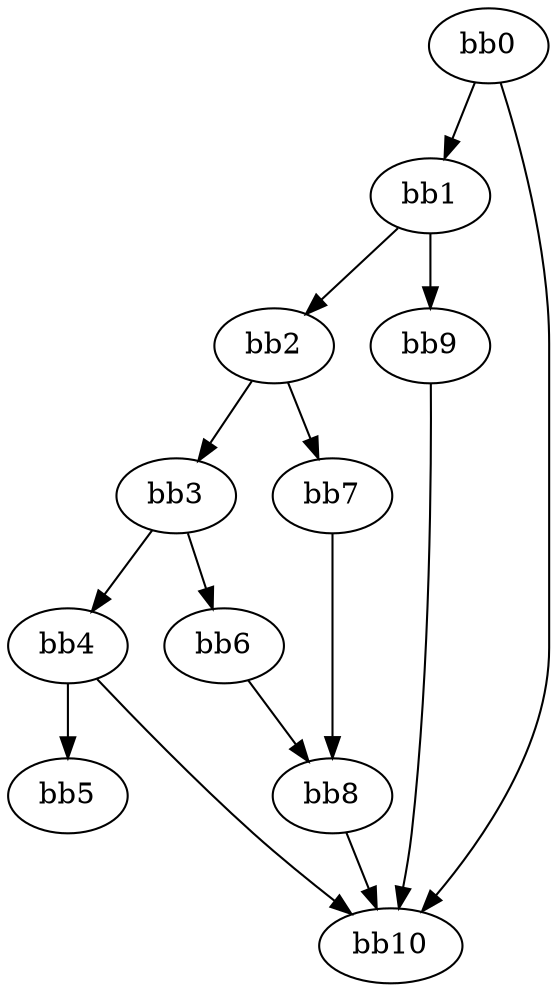 digraph {
    0 [ label = "bb0\l" ]
    1 [ label = "bb1\l" ]
    2 [ label = "bb2\l" ]
    3 [ label = "bb3\l" ]
    4 [ label = "bb4\l" ]
    5 [ label = "bb5\l" ]
    6 [ label = "bb6\l" ]
    7 [ label = "bb7\l" ]
    8 [ label = "bb8\l" ]
    9 [ label = "bb9\l" ]
    10 [ label = "bb10\l" ]
    0 -> 1 [ ]
    0 -> 10 [ ]
    1 -> 2 [ ]
    1 -> 9 [ ]
    2 -> 3 [ ]
    2 -> 7 [ ]
    3 -> 4 [ ]
    3 -> 6 [ ]
    4 -> 5 [ ]
    4 -> 10 [ ]
    6 -> 8 [ ]
    7 -> 8 [ ]
    8 -> 10 [ ]
    9 -> 10 [ ]
}

